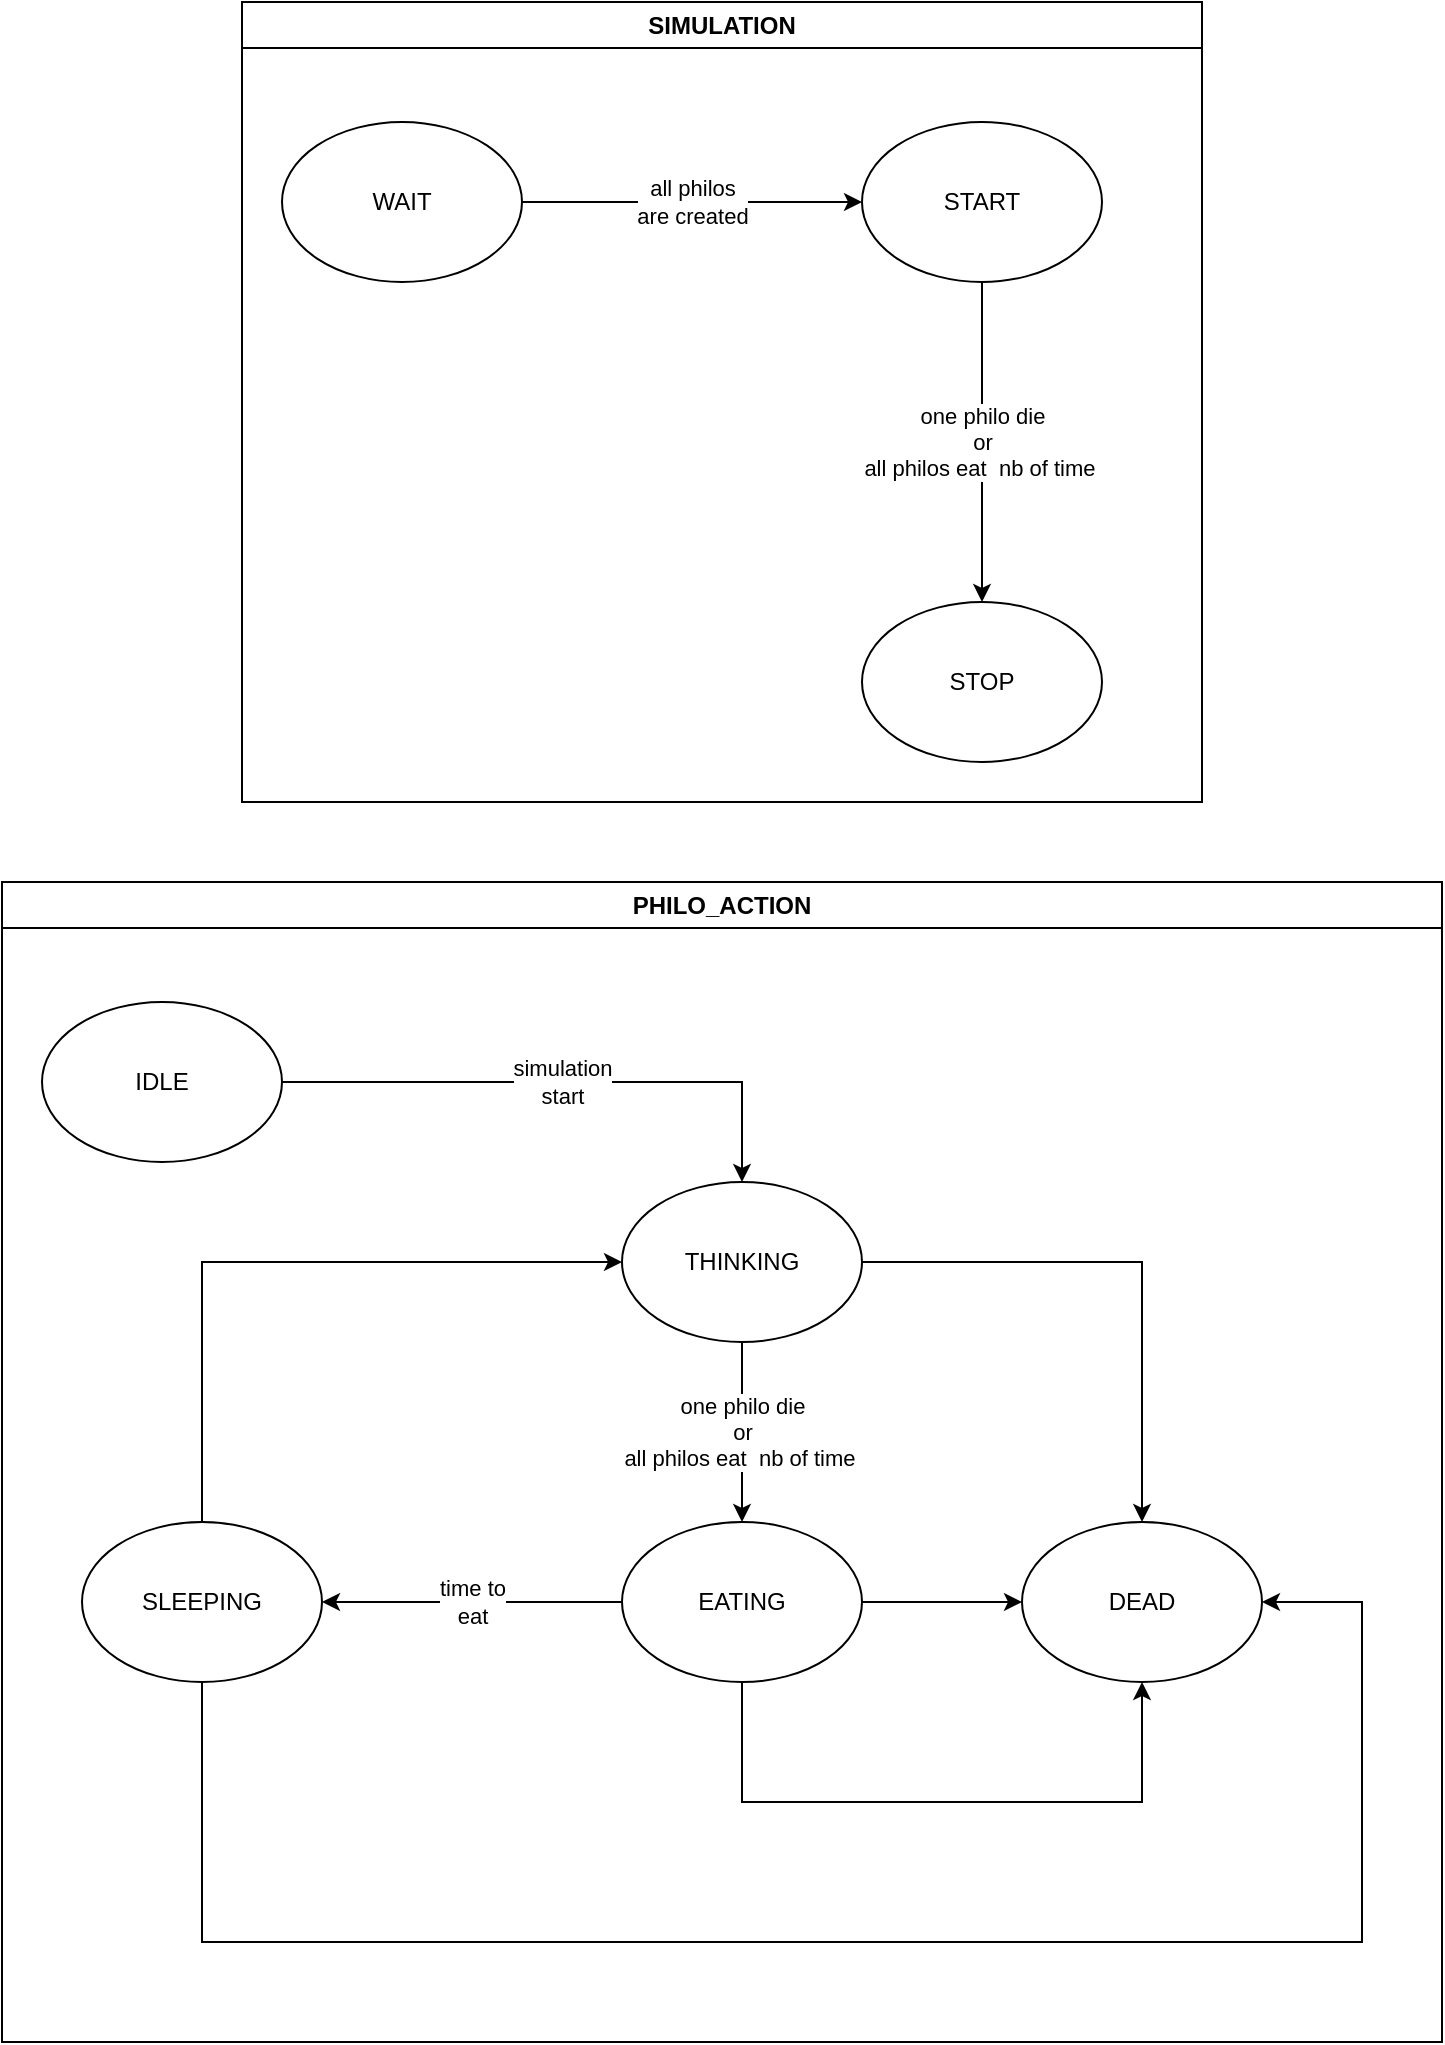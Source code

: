 <mxfile version="20.8.16" type="device"><diagram name="Page-1" id="SzgCQ6za0Uvg0B10-J-z"><mxGraphModel dx="1034" dy="1144" grid="1" gridSize="10" guides="1" tooltips="1" connect="1" arrows="1" fold="1" page="1" pageScale="1" pageWidth="850" pageHeight="1100" math="0" shadow="0"><root><mxCell id="0"/><mxCell id="1" parent="0"/><mxCell id="Ulp_o2ypDA3PhkCJgsw9-3" value="SIMULATION" style="swimlane;whiteSpace=wrap;html=1;" parent="1" vertex="1"><mxGeometry x="185" y="40" width="480" height="400" as="geometry"/></mxCell><mxCell id="Ulp_o2ypDA3PhkCJgsw9-9" value="all philos&lt;br&gt;are created" style="edgeStyle=orthogonalEdgeStyle;rounded=0;orthogonalLoop=1;jettySize=auto;html=1;" parent="Ulp_o2ypDA3PhkCJgsw9-3" source="Ulp_o2ypDA3PhkCJgsw9-4" target="Ulp_o2ypDA3PhkCJgsw9-8" edge="1"><mxGeometry relative="1" as="geometry"><Array as="points"><mxPoint x="170" y="100"/><mxPoint x="170" y="100"/></Array></mxGeometry></mxCell><mxCell id="Ulp_o2ypDA3PhkCJgsw9-4" value="WAIT" style="ellipse;whiteSpace=wrap;html=1;" parent="Ulp_o2ypDA3PhkCJgsw9-3" vertex="1"><mxGeometry x="20" y="60" width="120" height="80" as="geometry"/></mxCell><mxCell id="Ulp_o2ypDA3PhkCJgsw9-11" value="one philo die&lt;br&gt;or&lt;br&gt;all philos eat&amp;nbsp; nb of time&amp;nbsp;" style="edgeStyle=orthogonalEdgeStyle;rounded=0;orthogonalLoop=1;jettySize=auto;html=1;" parent="Ulp_o2ypDA3PhkCJgsw9-3" source="Ulp_o2ypDA3PhkCJgsw9-8" target="Ulp_o2ypDA3PhkCJgsw9-10" edge="1"><mxGeometry relative="1" as="geometry"/></mxCell><mxCell id="Ulp_o2ypDA3PhkCJgsw9-8" value="START" style="ellipse;whiteSpace=wrap;html=1;" parent="Ulp_o2ypDA3PhkCJgsw9-3" vertex="1"><mxGeometry x="310" y="60" width="120" height="80" as="geometry"/></mxCell><mxCell id="Ulp_o2ypDA3PhkCJgsw9-10" value="STOP" style="ellipse;whiteSpace=wrap;html=1;" parent="Ulp_o2ypDA3PhkCJgsw9-3" vertex="1"><mxGeometry x="310" y="300" width="120" height="80" as="geometry"/></mxCell><mxCell id="Ulp_o2ypDA3PhkCJgsw9-21" value="PHILO_ACTION" style="swimlane;whiteSpace=wrap;html=1;" parent="1" vertex="1"><mxGeometry x="65" y="480" width="720" height="580" as="geometry"/></mxCell><mxCell id="Ulp_o2ypDA3PhkCJgsw9-22" value="simulation&lt;br&gt;start" style="edgeStyle=orthogonalEdgeStyle;rounded=0;orthogonalLoop=1;jettySize=auto;html=1;" parent="Ulp_o2ypDA3PhkCJgsw9-21" source="Ulp_o2ypDA3PhkCJgsw9-23" target="Ulp_o2ypDA3PhkCJgsw9-25" edge="1"><mxGeometry relative="1" as="geometry"><Array as="points"><mxPoint x="170" y="100"/><mxPoint x="170" y="100"/></Array></mxGeometry></mxCell><mxCell id="Ulp_o2ypDA3PhkCJgsw9-23" value="IDLE" style="ellipse;whiteSpace=wrap;html=1;" parent="Ulp_o2ypDA3PhkCJgsw9-21" vertex="1"><mxGeometry x="20" y="60" width="120" height="80" as="geometry"/></mxCell><mxCell id="Ulp_o2ypDA3PhkCJgsw9-24" value="one philo die&lt;br&gt;or&lt;br&gt;all philos eat&amp;nbsp; nb of time&amp;nbsp;" style="edgeStyle=orthogonalEdgeStyle;rounded=0;orthogonalLoop=1;jettySize=auto;html=1;" parent="Ulp_o2ypDA3PhkCJgsw9-21" source="Ulp_o2ypDA3PhkCJgsw9-25" target="Ulp_o2ypDA3PhkCJgsw9-26" edge="1"><mxGeometry relative="1" as="geometry"/></mxCell><mxCell id="3rU36i3Ds47iqadxKGdt-4" style="edgeStyle=orthogonalEdgeStyle;rounded=0;orthogonalLoop=1;jettySize=auto;html=1;exitX=1;exitY=0.5;exitDx=0;exitDy=0;" edge="1" parent="Ulp_o2ypDA3PhkCJgsw9-21" source="Ulp_o2ypDA3PhkCJgsw9-25" target="3rU36i3Ds47iqadxKGdt-2"><mxGeometry relative="1" as="geometry"/></mxCell><mxCell id="Ulp_o2ypDA3PhkCJgsw9-25" value="THINKING" style="ellipse;whiteSpace=wrap;html=1;" parent="Ulp_o2ypDA3PhkCJgsw9-21" vertex="1"><mxGeometry x="310" y="150" width="120" height="80" as="geometry"/></mxCell><mxCell id="Ulp_o2ypDA3PhkCJgsw9-28" value="time to&lt;br&gt;eat" style="edgeStyle=orthogonalEdgeStyle;rounded=0;orthogonalLoop=1;jettySize=auto;html=1;" parent="Ulp_o2ypDA3PhkCJgsw9-21" source="Ulp_o2ypDA3PhkCJgsw9-26" target="Ulp_o2ypDA3PhkCJgsw9-27" edge="1"><mxGeometry relative="1" as="geometry"/></mxCell><mxCell id="3rU36i3Ds47iqadxKGdt-3" value="" style="edgeStyle=orthogonalEdgeStyle;rounded=0;orthogonalLoop=1;jettySize=auto;html=1;" edge="1" parent="Ulp_o2ypDA3PhkCJgsw9-21" source="Ulp_o2ypDA3PhkCJgsw9-26" target="3rU36i3Ds47iqadxKGdt-2"><mxGeometry relative="1" as="geometry"/></mxCell><mxCell id="3rU36i3Ds47iqadxKGdt-8" style="edgeStyle=orthogonalEdgeStyle;rounded=0;orthogonalLoop=1;jettySize=auto;html=1;exitX=0.5;exitY=1;exitDx=0;exitDy=0;entryX=0.5;entryY=1;entryDx=0;entryDy=0;" edge="1" parent="Ulp_o2ypDA3PhkCJgsw9-21" source="Ulp_o2ypDA3PhkCJgsw9-26" target="3rU36i3Ds47iqadxKGdt-2"><mxGeometry relative="1" as="geometry"><Array as="points"><mxPoint x="370" y="460"/><mxPoint x="570" y="460"/></Array></mxGeometry></mxCell><mxCell id="Ulp_o2ypDA3PhkCJgsw9-26" value="EATING" style="ellipse;whiteSpace=wrap;html=1;" parent="Ulp_o2ypDA3PhkCJgsw9-21" vertex="1"><mxGeometry x="310" y="320" width="120" height="80" as="geometry"/></mxCell><mxCell id="Ulp_o2ypDA3PhkCJgsw9-29" style="edgeStyle=orthogonalEdgeStyle;rounded=0;orthogonalLoop=1;jettySize=auto;html=1;exitX=0.5;exitY=0;exitDx=0;exitDy=0;entryX=0;entryY=0.5;entryDx=0;entryDy=0;" parent="Ulp_o2ypDA3PhkCJgsw9-21" source="Ulp_o2ypDA3PhkCJgsw9-27" target="Ulp_o2ypDA3PhkCJgsw9-25" edge="1"><mxGeometry relative="1" as="geometry"/></mxCell><mxCell id="3rU36i3Ds47iqadxKGdt-7" style="edgeStyle=orthogonalEdgeStyle;rounded=0;orthogonalLoop=1;jettySize=auto;html=1;exitX=0.5;exitY=1;exitDx=0;exitDy=0;entryX=1;entryY=0.5;entryDx=0;entryDy=0;" edge="1" parent="Ulp_o2ypDA3PhkCJgsw9-21" source="Ulp_o2ypDA3PhkCJgsw9-27" target="3rU36i3Ds47iqadxKGdt-2"><mxGeometry relative="1" as="geometry"><Array as="points"><mxPoint x="100" y="530"/><mxPoint x="680" y="530"/><mxPoint x="680" y="360"/></Array></mxGeometry></mxCell><mxCell id="Ulp_o2ypDA3PhkCJgsw9-27" value="SLEEPING" style="ellipse;whiteSpace=wrap;html=1;" parent="Ulp_o2ypDA3PhkCJgsw9-21" vertex="1"><mxGeometry x="40" y="320" width="120" height="80" as="geometry"/></mxCell><mxCell id="3rU36i3Ds47iqadxKGdt-2" value="DEAD" style="ellipse;whiteSpace=wrap;html=1;" vertex="1" parent="Ulp_o2ypDA3PhkCJgsw9-21"><mxGeometry x="510" y="320" width="120" height="80" as="geometry"/></mxCell></root></mxGraphModel></diagram></mxfile>